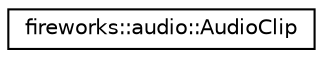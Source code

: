 digraph "Graphical Class Hierarchy"
{
 // LATEX_PDF_SIZE
  edge [fontname="Helvetica",fontsize="10",labelfontname="Helvetica",labelfontsize="10"];
  node [fontname="Helvetica",fontsize="10",shape=record];
  rankdir="LR";
  Node0 [label="fireworks::audio::AudioClip",height=0.2,width=0.4,color="black", fillcolor="white", style="filled",URL="$classfireworks_1_1audio_1_1_audio_clip.html",tooltip="Class responsible for managing audio clips."];
}
